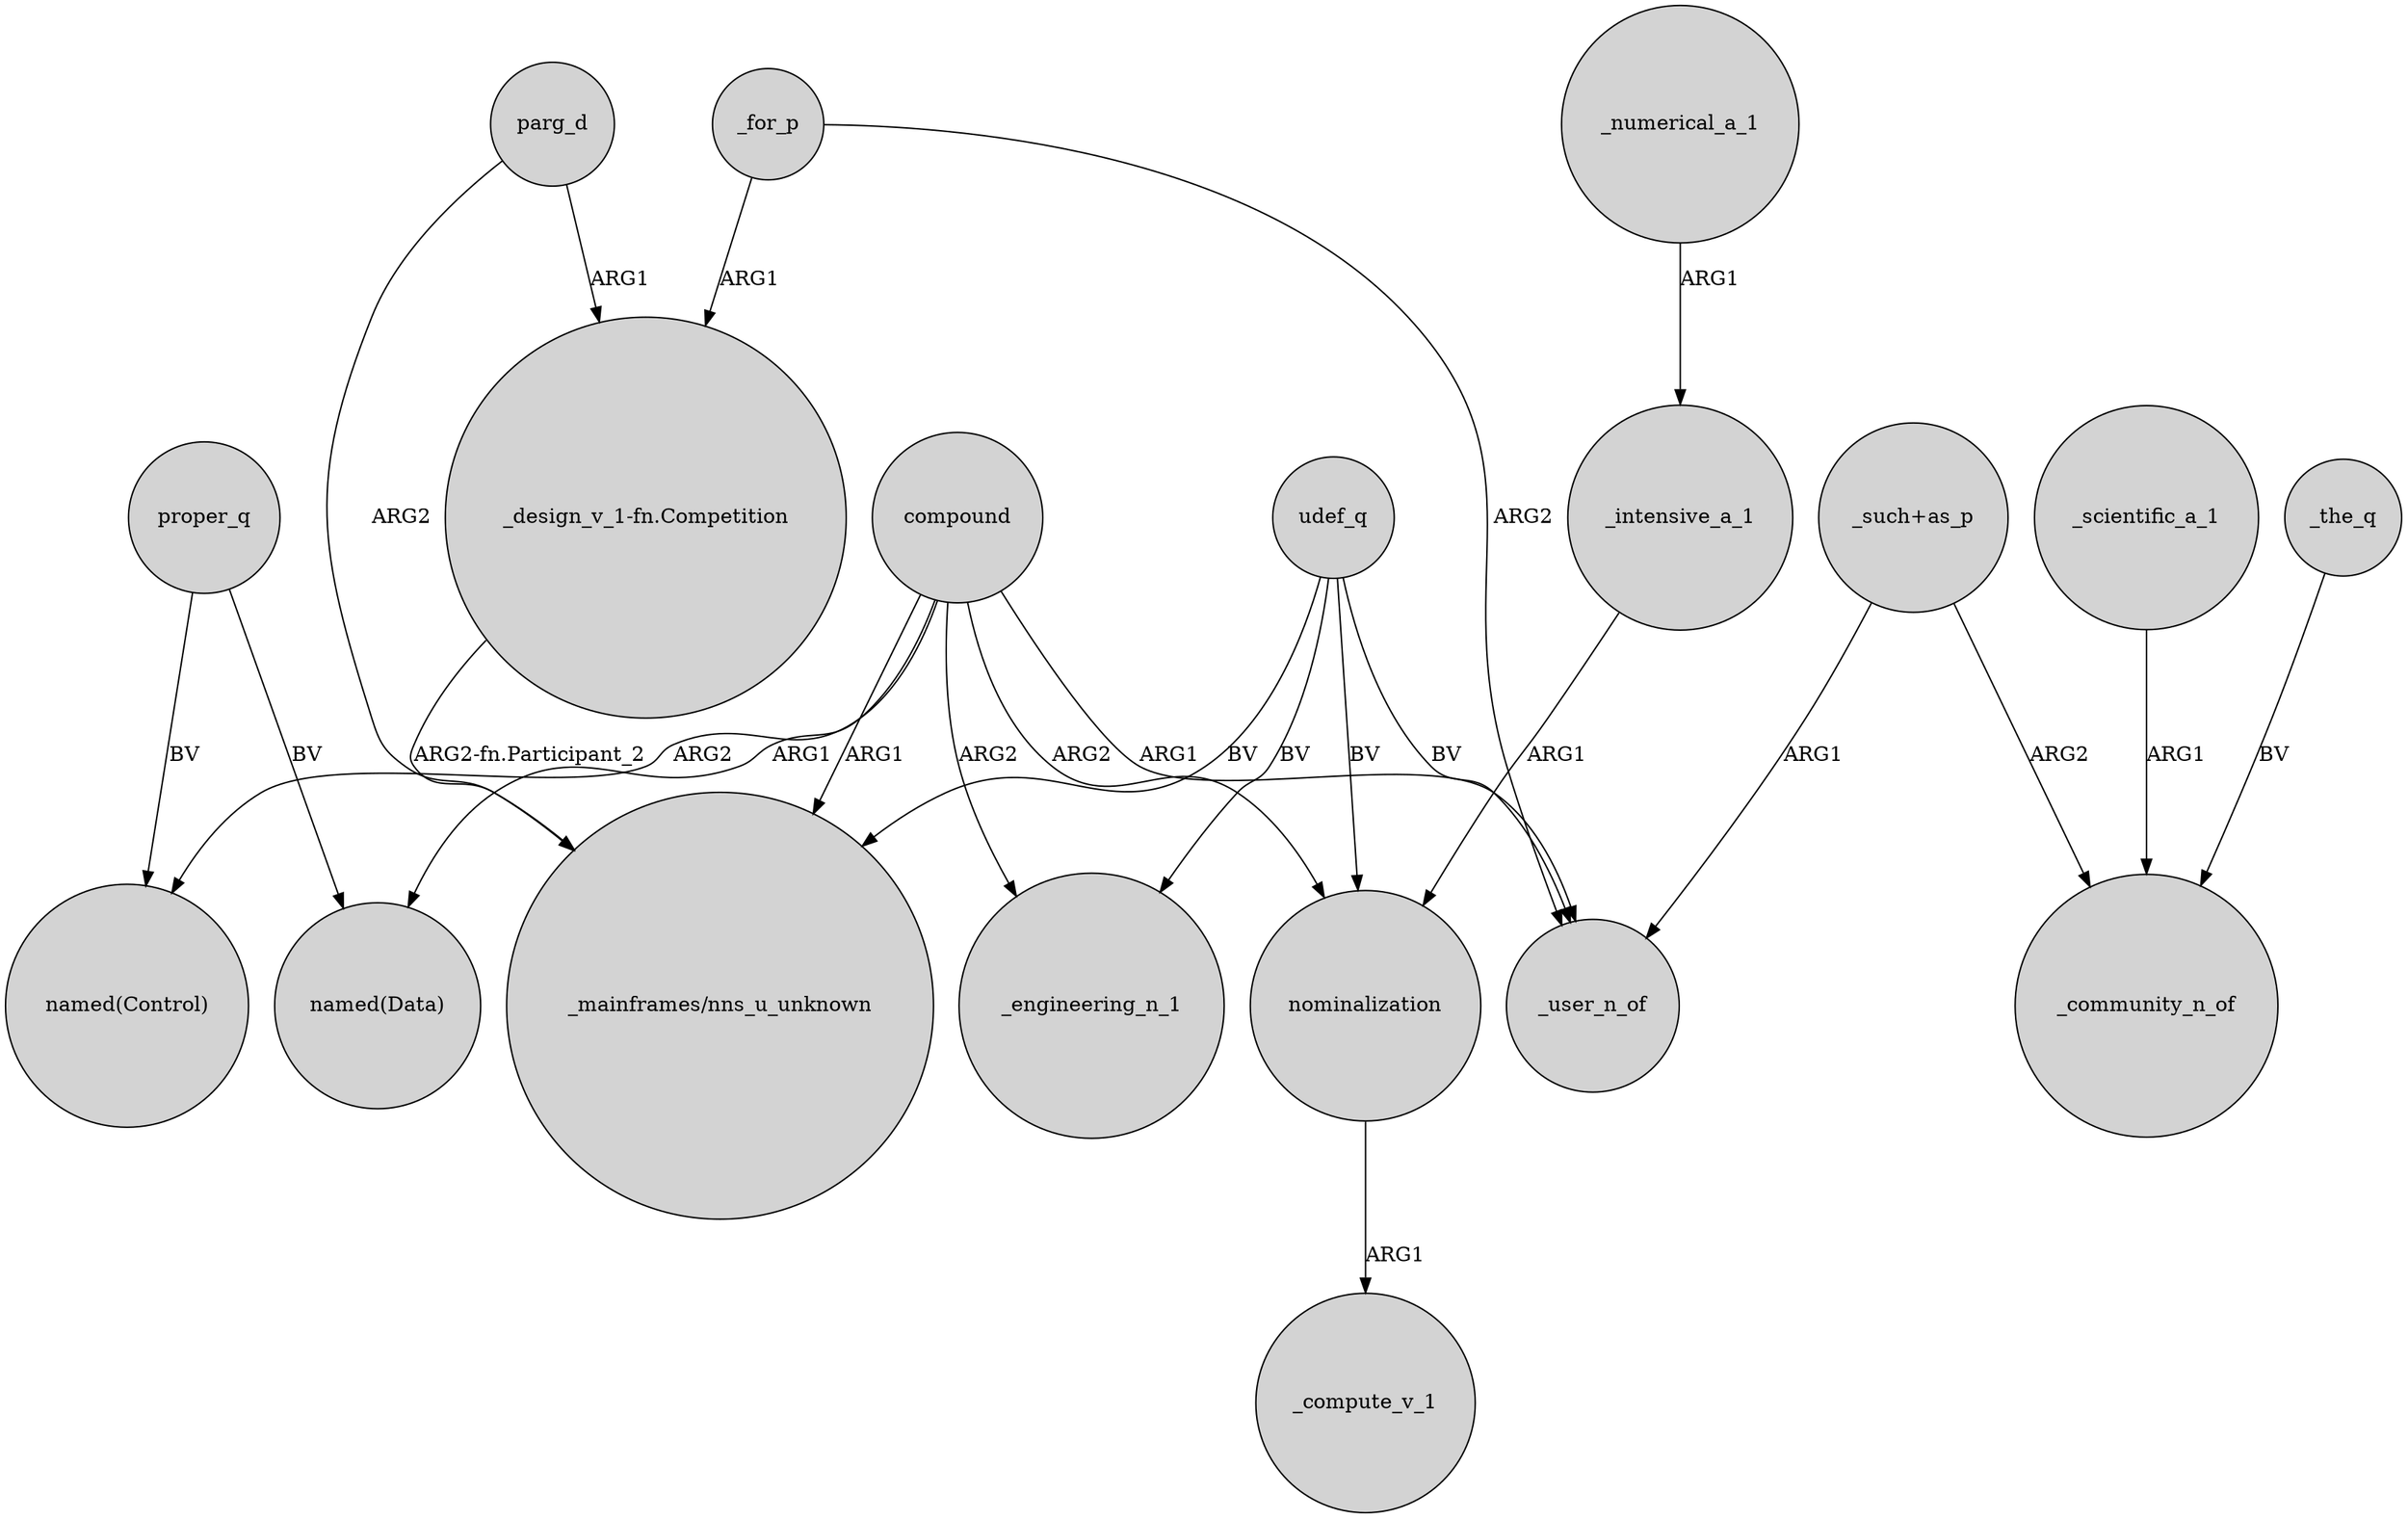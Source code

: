 digraph {
	node [shape=circle style=filled]
	proper_q -> "named(Control)" [label=BV]
	_for_p -> _user_n_of [label=ARG2]
	_numerical_a_1 -> _intensive_a_1 [label=ARG1]
	"_such+as_p" -> _user_n_of [label=ARG1]
	_intensive_a_1 -> nominalization [label=ARG1]
	compound -> "named(Control)" [label=ARG2]
	_for_p -> "_design_v_1-fn.Competition" [label=ARG1]
	udef_q -> nominalization [label=BV]
	compound -> "_mainframes/nns_u_unknown" [label=ARG1]
	proper_q -> "named(Data)" [label=BV]
	udef_q -> _user_n_of [label=BV]
	compound -> "named(Data)" [label=ARG1]
	compound -> nominalization [label=ARG2]
	"_design_v_1-fn.Competition" -> "_mainframes/nns_u_unknown" [label="ARG2-fn.Participant_2"]
	compound -> _user_n_of [label=ARG1]
	udef_q -> _engineering_n_1 [label=BV]
	"_such+as_p" -> _community_n_of [label=ARG2]
	compound -> _engineering_n_1 [label=ARG2]
	nominalization -> _compute_v_1 [label=ARG1]
	_scientific_a_1 -> _community_n_of [label=ARG1]
	udef_q -> "_mainframes/nns_u_unknown" [label=BV]
	parg_d -> "_mainframes/nns_u_unknown" [label=ARG2]
	_the_q -> _community_n_of [label=BV]
	parg_d -> "_design_v_1-fn.Competition" [label=ARG1]
}
